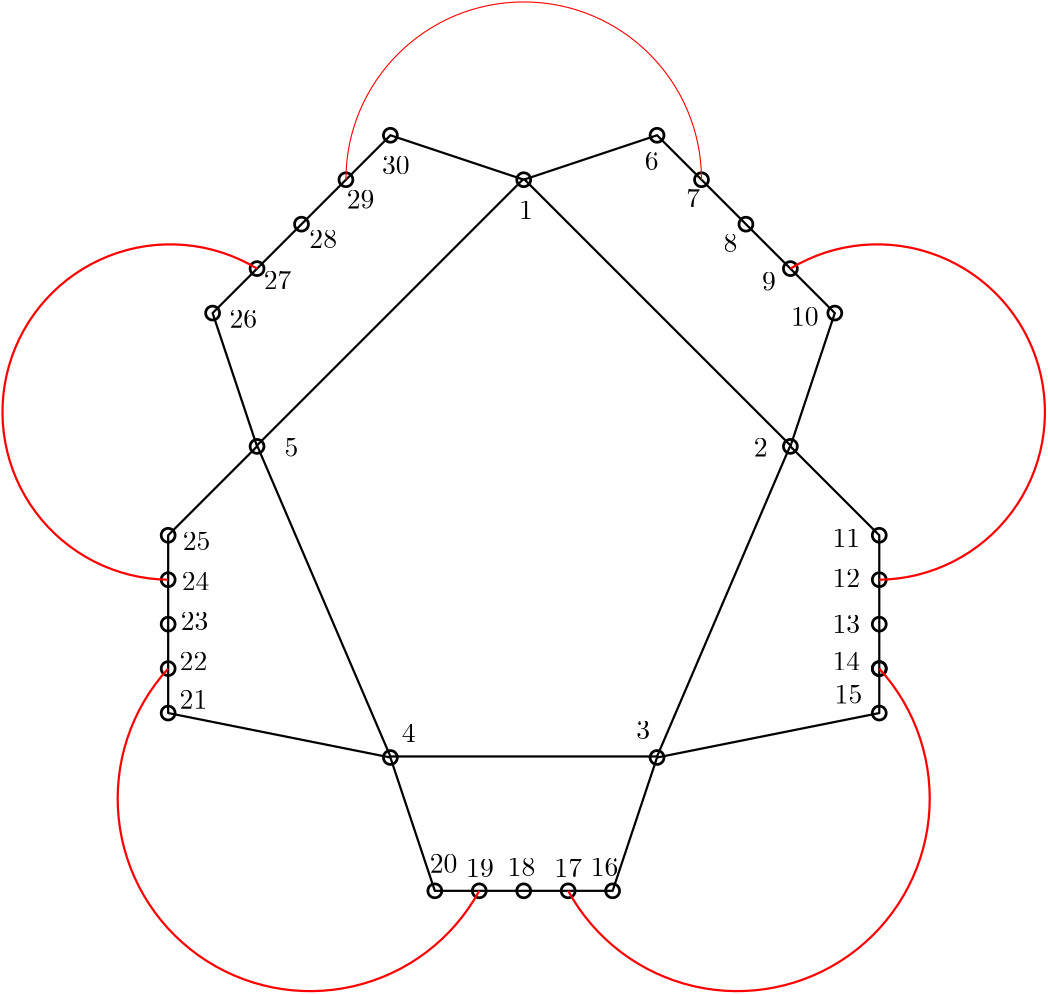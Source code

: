 <?xml version="1.0"?>
<!DOCTYPE ipe SYSTEM "ipe.dtd">
<ipe version="70107" creator="Ipe 7.1.10">
<info created="D:20170626113802" modified="D:20170628200501"/>
<ipestyle name="basic">
<symbol name="arrow/arc(spx)">
<path stroke="sym-stroke" fill="sym-stroke" pen="sym-pen">
0 0 m
-1 0.333 l
-1 -0.333 l
h
</path>
</symbol>
<symbol name="arrow/farc(spx)">
<path stroke="sym-stroke" fill="white" pen="sym-pen">
0 0 m
-1 0.333 l
-1 -0.333 l
h
</path>
</symbol>
<symbol name="arrow/ptarc(spx)">
<path stroke="sym-stroke" fill="sym-stroke" pen="sym-pen">
0 0 m
-1 0.333 l
-0.8 0 l
-1 -0.333 l
h
</path>
</symbol>
<symbol name="arrow/fptarc(spx)">
<path stroke="sym-stroke" fill="white" pen="sym-pen">
0 0 m
-1 0.333 l
-0.8 0 l
-1 -0.333 l
h
</path>
</symbol>
<symbol name="mark/circle(sx)" transformations="translations">
<path fill="sym-stroke">
0.6 0 0 0.6 0 0 e
0.4 0 0 0.4 0 0 e
</path>
</symbol>
<symbol name="mark/disk(sx)" transformations="translations">
<path fill="sym-stroke">
0.6 0 0 0.6 0 0 e
</path>
</symbol>
<symbol name="mark/fdisk(sfx)" transformations="translations">
<group>
<path fill="sym-fill">
0.5 0 0 0.5 0 0 e
</path>
<path fill="sym-stroke" fillrule="eofill">
0.6 0 0 0.6 0 0 e
0.4 0 0 0.4 0 0 e
</path>
</group>
</symbol>
<symbol name="mark/box(sx)" transformations="translations">
<path fill="sym-stroke" fillrule="eofill">
-0.6 -0.6 m
0.6 -0.6 l
0.6 0.6 l
-0.6 0.6 l
h
-0.4 -0.4 m
0.4 -0.4 l
0.4 0.4 l
-0.4 0.4 l
h
</path>
</symbol>
<symbol name="mark/square(sx)" transformations="translations">
<path fill="sym-stroke">
-0.6 -0.6 m
0.6 -0.6 l
0.6 0.6 l
-0.6 0.6 l
h
</path>
</symbol>
<symbol name="mark/fsquare(sfx)" transformations="translations">
<group>
<path fill="sym-fill">
-0.5 -0.5 m
0.5 -0.5 l
0.5 0.5 l
-0.5 0.5 l
h
</path>
<path fill="sym-stroke" fillrule="eofill">
-0.6 -0.6 m
0.6 -0.6 l
0.6 0.6 l
-0.6 0.6 l
h
-0.4 -0.4 m
0.4 -0.4 l
0.4 0.4 l
-0.4 0.4 l
h
</path>
</group>
</symbol>
<symbol name="mark/cross(sx)" transformations="translations">
<group>
<path fill="sym-stroke">
-0.43 -0.57 m
0.57 0.43 l
0.43 0.57 l
-0.57 -0.43 l
h
</path>
<path fill="sym-stroke">
-0.43 0.57 m
0.57 -0.43 l
0.43 -0.57 l
-0.57 0.43 l
h
</path>
</group>
</symbol>
<symbol name="arrow/fnormal(spx)">
<path stroke="sym-stroke" fill="white" pen="sym-pen">
0 0 m
-1 0.333 l
-1 -0.333 l
h
</path>
</symbol>
<symbol name="arrow/pointed(spx)">
<path stroke="sym-stroke" fill="sym-stroke" pen="sym-pen">
0 0 m
-1 0.333 l
-0.8 0 l
-1 -0.333 l
h
</path>
</symbol>
<symbol name="arrow/fpointed(spx)">
<path stroke="sym-stroke" fill="white" pen="sym-pen">
0 0 m
-1 0.333 l
-0.8 0 l
-1 -0.333 l
h
</path>
</symbol>
<symbol name="arrow/linear(spx)">
<path stroke="sym-stroke" pen="sym-pen">
-1 0.333 m
0 0 l
-1 -0.333 l
</path>
</symbol>
<symbol name="arrow/fdouble(spx)">
<path stroke="sym-stroke" fill="white" pen="sym-pen">
0 0 m
-1 0.333 l
-1 -0.333 l
h
-1 0 m
-2 0.333 l
-2 -0.333 l
h
</path>
</symbol>
<symbol name="arrow/double(spx)">
<path stroke="sym-stroke" fill="sym-stroke" pen="sym-pen">
0 0 m
-1 0.333 l
-1 -0.333 l
h
-1 0 m
-2 0.333 l
-2 -0.333 l
h
</path>
</symbol>
<pen name="heavier" value="0.8"/>
<pen name="fat" value="1.2"/>
<pen name="ultrafat" value="2"/>
<symbolsize name="large" value="5"/>
<symbolsize name="small" value="2"/>
<symbolsize name="tiny" value="1.1"/>
<arrowsize name="large" value="10"/>
<arrowsize name="small" value="5"/>
<arrowsize name="tiny" value="3"/>
<color name="red" value="1 0 0"/>
<color name="green" value="0 1 0"/>
<color name="blue" value="0 0 1"/>
<color name="yellow" value="1 1 0"/>
<color name="orange" value="1 0.647 0"/>
<color name="gold" value="1 0.843 0"/>
<color name="purple" value="0.627 0.125 0.941"/>
<color name="gray" value="0.745"/>
<color name="brown" value="0.647 0.165 0.165"/>
<color name="navy" value="0 0 0.502"/>
<color name="pink" value="1 0.753 0.796"/>
<color name="seagreen" value="0.18 0.545 0.341"/>
<color name="turquoise" value="0.251 0.878 0.816"/>
<color name="violet" value="0.933 0.51 0.933"/>
<color name="darkblue" value="0 0 0.545"/>
<color name="darkcyan" value="0 0.545 0.545"/>
<color name="darkgray" value="0.663"/>
<color name="darkgreen" value="0 0.392 0"/>
<color name="darkmagenta" value="0.545 0 0.545"/>
<color name="darkorange" value="1 0.549 0"/>
<color name="darkred" value="0.545 0 0"/>
<color name="lightblue" value="0.678 0.847 0.902"/>
<color name="lightcyan" value="0.878 1 1"/>
<color name="lightgray" value="0.827"/>
<color name="lightgreen" value="0.565 0.933 0.565"/>
<color name="lightyellow" value="1 1 0.878"/>
<dashstyle name="dashed" value="[4] 0"/>
<dashstyle name="dotted" value="[1 3] 0"/>
<dashstyle name="dash dotted" value="[4 2 1 2] 0"/>
<dashstyle name="dash dot dotted" value="[4 2 1 2 1 2] 0"/>
<textsize name="large" value="\large"/>
<textsize name="Large" value="\Large"/>
<textsize name="LARGE" value="\LARGE"/>
<textsize name="huge" value="\huge"/>
<textsize name="Huge" value="\Huge"/>
<textsize name="small" value="\small"/>
<textsize name="footnote" value="\footnotesize"/>
<textsize name="tiny" value="\tiny"/>
<textstyle name="center" begin="\begin{center}" end="\end{center}"/>
<textstyle name="itemize" begin="\begin{itemize}" end="\end{itemize}"/>
<textstyle name="item" begin="\begin{itemize}\item{}" end="\end{itemize}"/>
<gridsize name="4 pts" value="4"/>
<gridsize name="8 pts (~3 mm)" value="8"/>
<gridsize name="16 pts (~6 mm)" value="16"/>
<gridsize name="32 pts (~12 mm)" value="32"/>
<gridsize name="10 pts (~3.5 mm)" value="10"/>
<gridsize name="20 pts (~7 mm)" value="20"/>
<gridsize name="14 pts (~5 mm)" value="14"/>
<gridsize name="28 pts (~10 mm)" value="28"/>
<gridsize name="56 pts (~20 mm)" value="56"/>
<anglesize name="90 deg" value="90"/>
<anglesize name="60 deg" value="60"/>
<anglesize name="45 deg" value="45"/>
<anglesize name="30 deg" value="30"/>
<anglesize name="22.5 deg" value="22.5"/>
<opacity name="10%" value="0.1"/>
<opacity name="30%" value="0.3"/>
<opacity name="50%" value="0.5"/>
<opacity name="75%" value="0.75"/>
<tiling name="falling" angle="-60" step="4" width="1"/>
<tiling name="rising" angle="30" step="4" width="1"/>
</ipestyle>
<page>
<layer name="alpha"/>
<layer name="beta"/>
<view layers="alpha beta" active="beta"/>
<use layer="alpha" name="mark/circle(sx)" pos="256 704" size="large" stroke="black"/>
<use name="mark/circle(sx)" pos="160 608" size="large" stroke="black"/>
<use name="mark/circle(sx)" pos="352 608" size="large" stroke="black"/>
<use name="mark/circle(sx)" pos="304 496" size="large" stroke="black"/>
<use name="mark/circle(sx)" pos="208 496" size="large" stroke="black"/>
<path matrix="1 0 0 1 0 0.373673" stroke="black" pen="heavier">
256 704 m
160 608 l
208 496 l
304 496 l
352 608 l
256 704 l
</path>
<use name="mark/circle(sx)" pos="144 656" size="large" stroke="black"/>
<use name="mark/circle(sx)" pos="160 672" size="large" stroke="black"/>
<use name="mark/circle(sx)" pos="176 688" size="large" stroke="black"/>
<use name="mark/circle(sx)" pos="192 704" size="large" stroke="black"/>
<use name="mark/circle(sx)" pos="208 720" size="large" stroke="black"/>
<use matrix="1 0 0 1 16 0" name="mark/circle(sx)" pos="288 720" size="large" stroke="black"/>
<use matrix="1 0 0 1 16 0" name="mark/circle(sx)" pos="304 704" size="large" stroke="black"/>
<use matrix="1 0 0 1 16 0" name="mark/circle(sx)" pos="320 688" size="large" stroke="black"/>
<use matrix="1 0 0 1 16 0" name="mark/circle(sx)" pos="336 672" size="large" stroke="black"/>
<use matrix="1 0 0 1 16 0" name="mark/circle(sx)" pos="352 656" size="large" stroke="black"/>
<use name="mark/circle(sx)" pos="384 576" size="large" stroke="black"/>
<use name="mark/circle(sx)" pos="384 560" size="large" stroke="black"/>
<use name="mark/circle(sx)" pos="384 544" size="large" stroke="black"/>
<use name="mark/circle(sx)" pos="384 528" size="large" stroke="black"/>
<use name="mark/circle(sx)" pos="384 528" size="large" stroke="black"/>
<use name="mark/circle(sx)" pos="128 576" size="large" stroke="black"/>
<use name="mark/circle(sx)" pos="128 560" size="large" stroke="black"/>
<use name="mark/circle(sx)" pos="128 544" size="large" stroke="black"/>
<use name="mark/circle(sx)" pos="128 528" size="large" stroke="black"/>
<use name="mark/circle(sx)" pos="128 512" size="large" stroke="black"/>
<use name="mark/circle(sx)" pos="224 448" size="large" stroke="black"/>
<use name="mark/circle(sx)" pos="240 448" size="large" stroke="black"/>
<use name="mark/circle(sx)" pos="256 448" size="large" stroke="black"/>
<use name="mark/circle(sx)" pos="272 448" size="large" stroke="black"/>
<use name="mark/circle(sx)" pos="288 448" size="large" stroke="black"/>
<use name="mark/circle(sx)" pos="384 512" size="large" stroke="black"/>
<path stroke="black" pen="heavier">
256 704 m
208 720 l
192 704 l
176 688 l
160 672 l
144 656 l
160 608 l
</path>
<path stroke="black" pen="heavier">
352 608 m
384 576 l
384 560 l
384 544 l
384 528 l
384 512 l
304 496 l
</path>
<path stroke="black" pen="heavier">
304 496 m
288 448 l
272 448 l
256 448 l
240 448 l
224 448 l
208 496 l
</path>
<path stroke="black" pen="heavier">
208 496 m
128 512 l
128 528 l
128 544 l
128 560 l
128 576 l
160 608 l
</path>
<path stroke="red" pen="heavier">
128 560 m
60.368 0 0 -60.368 128.727 620.364 160 672 a
</path>
<path stroke="black" pen="heavier">
256 704 m
304 720 l
320 704 l
336 688 l
352 672 l
368 656 l
352 608 l
</path>
<path stroke="red">
192 704 m
64 0 0 -64 256 704 320 704 a
</path>
<path stroke="red" pen="heavier">
384 560 m
60.368 0 0 60.368 383.273 620.364 352 672 a
</path>
<path stroke="red" pen="heavier">
384 528 m
69.3223 0 0 -69.3223 332.848 481.212 272 448 a
</path>
<path stroke="red" pen="heavier">
128 528 m
69.3223 0 0 69.3223 179.152 481.212 240 448 a
</path>
<text layer="beta" transformations="translations" pos="254.318 689.902" stroke="black" type="label" width="4.981" height="6.42" depth="0" valign="baseline">1</text>
<text matrix="1 0 0 1 -1.12102 -3.36306" transformations="translations" pos="339.89 607.694" stroke="black" type="label" width="4.981" height="6.42" depth="0" valign="baseline">2</text>
<text matrix="1 0 0 1 4.85775 -4.1104" transformations="translations" pos="291.686 506.803" stroke="black" type="label" width="4.981" height="6.42" depth="0" valign="baseline">3</text>
<text matrix="1 0 0 1 -1.12102 -4.48408" transformations="translations" pos="213.214 506.055" stroke="black" type="label" width="4.981" height="6.42" depth="0" valign="baseline">4</text>
<text matrix="1 0 0 1 -9.34182 -3.73673" transformations="translations" pos="179.21 608.068" stroke="black" type="label" width="4.981" height="6.42" depth="0" valign="baseline">5</text>
<text matrix="1 0 0 1 2.24204 1.12102" transformations="translations" pos="297.291 706.344" stroke="black" type="label" width="4.981" height="6.42" depth="0" valign="baseline">6</text>
<text transformations="translations" pos="314.48 694.013" stroke="black" type="label" width="4.981" height="6.42" depth="0" valign="baseline">7</text>
<text transformations="translations" pos="327.932 677.945" stroke="black" type="label" width="4.981" height="6.42" depth="0" valign="baseline">8</text>
<text matrix="1 0 0 1 -1.86836 -2.24204" transformations="translations" pos="343.626 666.361" stroke="black" type="label" width="4.981" height="6.42" depth="0" valign="baseline">9</text>
<text matrix="1 0 0 1 -1.86836 2.61571" transformations="translations" pos="354.089 648.798" stroke="black" type="label" width="9.963" height="6.42" depth="0" valign="baseline">10</text>
<text matrix="1 0 0 1 0 -4.85775" transformations="translations" pos="367.168 576.679" stroke="black" type="label" width="9.963" height="6.42" depth="0" valign="baseline">11</text>
<text matrix="1 0 0 1 -4.85775 -0.747346" transformations="translations" pos="372.025 557.996" stroke="black" type="label" width="9.963" height="6.42" depth="0" valign="baseline">12</text>
<text matrix="1 0 0 1 -1.86836 -4.1104" transformations="translations" pos="369.036 544.917" stroke="black" type="label" width="9.963" height="6.42" depth="0" valign="baseline">13</text>
<text matrix="1 0 0 1 -2.98938 -2.98938" transformations="translations" pos="370.157 530.344" stroke="black" type="label" width="9.963" height="6.42" depth="0" valign="baseline">14</text>
<text matrix="1 0 0 1 -3.36306 -2.98938" transformations="translations" pos="371.278 518.386" stroke="black" type="label" width="9.963" height="6.42" depth="0" valign="baseline">15</text>
<text matrix="1 0 0 1 -4.85775 -5.60509" transformations="translations" pos="284.96 458.972" stroke="black" type="label" width="9.963" height="6.42" depth="0" valign="baseline">16</text>
<text matrix="1 0 0 1 -2.61571 -7.09979" transformations="translations" pos="269.639 460.094" stroke="black" type="label" width="9.963" height="6.42" depth="0" valign="baseline">17</text>
<text matrix="1 0 0 1 -5.23142 -4.48408" transformations="translations" pos="255.439 457.851" stroke="black" type="label" width="9.963" height="6.42" depth="0" valign="baseline">18</text>
<text matrix="1 0 0 1 -4.1104 -8.59448" transformations="translations" pos="239.372 461.588" stroke="black" type="label" width="9.963" height="6.42" depth="0" valign="baseline">19</text>
<text matrix="1 0 0 1 -5.23142 -4.48408" transformations="translations" pos="227.414 458.972" stroke="black" type="label" width="9.963" height="6.42" depth="0" valign="baseline">20</text>
<text matrix="1 0 0 1 -5.97877 -2.98938" transformations="translations" pos="138.106 516.518" stroke="black" type="label" width="9.963" height="6.42" depth="0" valign="baseline">21</text>
<text matrix="1 0 0 1 -9.7155 -4.85775" transformations="translations" pos="141.843 532.212" stroke="black" type="label" width="9.963" height="6.42" depth="0" valign="baseline">22</text>
<text matrix="1 0 0 1 -5.23142 -7.09979" transformations="translations" pos="137.733 549.028" stroke="black" type="label" width="9.963" height="6.42" depth="0" valign="baseline">23</text>
<text matrix="1 0 0 1 -9.7155 -8.2208" transformations="translations" pos="142.59 564.348" stroke="black" type="label" width="9.963" height="6.42" depth="0" valign="baseline">24</text>
<text matrix="1 0 0 1 -12.3312 -4.85775" transformations="translations" pos="145.58 575.558" stroke="black" type="label" width="9.963" height="6.42" depth="0" valign="baseline">25</text>
<text matrix="1 0 0 1 -10.4628 5.23142" transformations="translations" pos="160.527 645.435" stroke="black" type="label" width="9.963" height="6.42" depth="0" valign="baseline">26</text>
<text matrix="1 0 0 1 -9.34182 1.12102" transformations="translations" pos="171.737 663.372" stroke="black" type="label" width="9.963" height="6.42" depth="0" valign="baseline">27</text>
<text matrix="1 0 0 1 -6.72611 -0.373673" transformations="translations" pos="185.563 679.813" stroke="black" type="label" width="9.963" height="6.42" depth="0" valign="baseline">28</text>
<text matrix="1 0 0 1 -8.96815 0.747346" transformations="translations" pos="201.257 692.892" stroke="black" type="label" width="9.963" height="6.42" depth="0" valign="baseline">29</text>
<text matrix="1 0 0 1 -10.0892 2.24204" transformations="translations" pos="215.083 703.728" stroke="black" type="label" width="13.284" height="6.42" depth="0" valign="baseline">30
</text>
</page>
</ipe>
